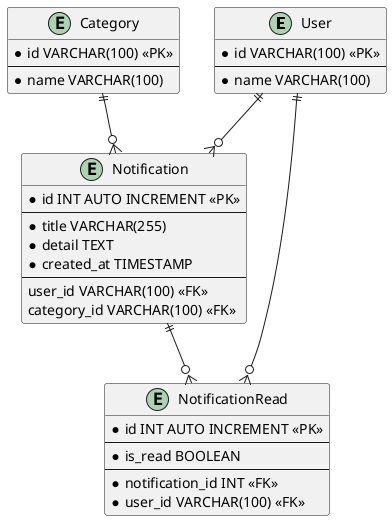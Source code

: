 @startuml notification

entity User {
  * id VARCHAR(100) <<PK>>
  --
  * name VARCHAR(100)
}

entity Notification {
  * id INT AUTO INCREMENT <<PK>>
  --
  * title VARCHAR(255)
  * detail TEXT
  * created_at TIMESTAMP
  --
  user_id VARCHAR(100) <<FK>>
  category_id VARCHAR(100) <<FK>>
}

entity Category {
  * id VARCHAR(100) <<PK>>
  --
  * name VARCHAR(100)
}

entity NotificationRead {
  * id INT AUTO INCREMENT <<PK>>
  --
  * is_read BOOLEAN
  --
  * notification_id INT <<FK>>
  * user_id VARCHAR(100) <<FK>>
}

User ||--o{ Notification
Category ||--o{ Notification
Notification ||--o{ NotificationRead
User ||--o{ NotificationRead
@enduml